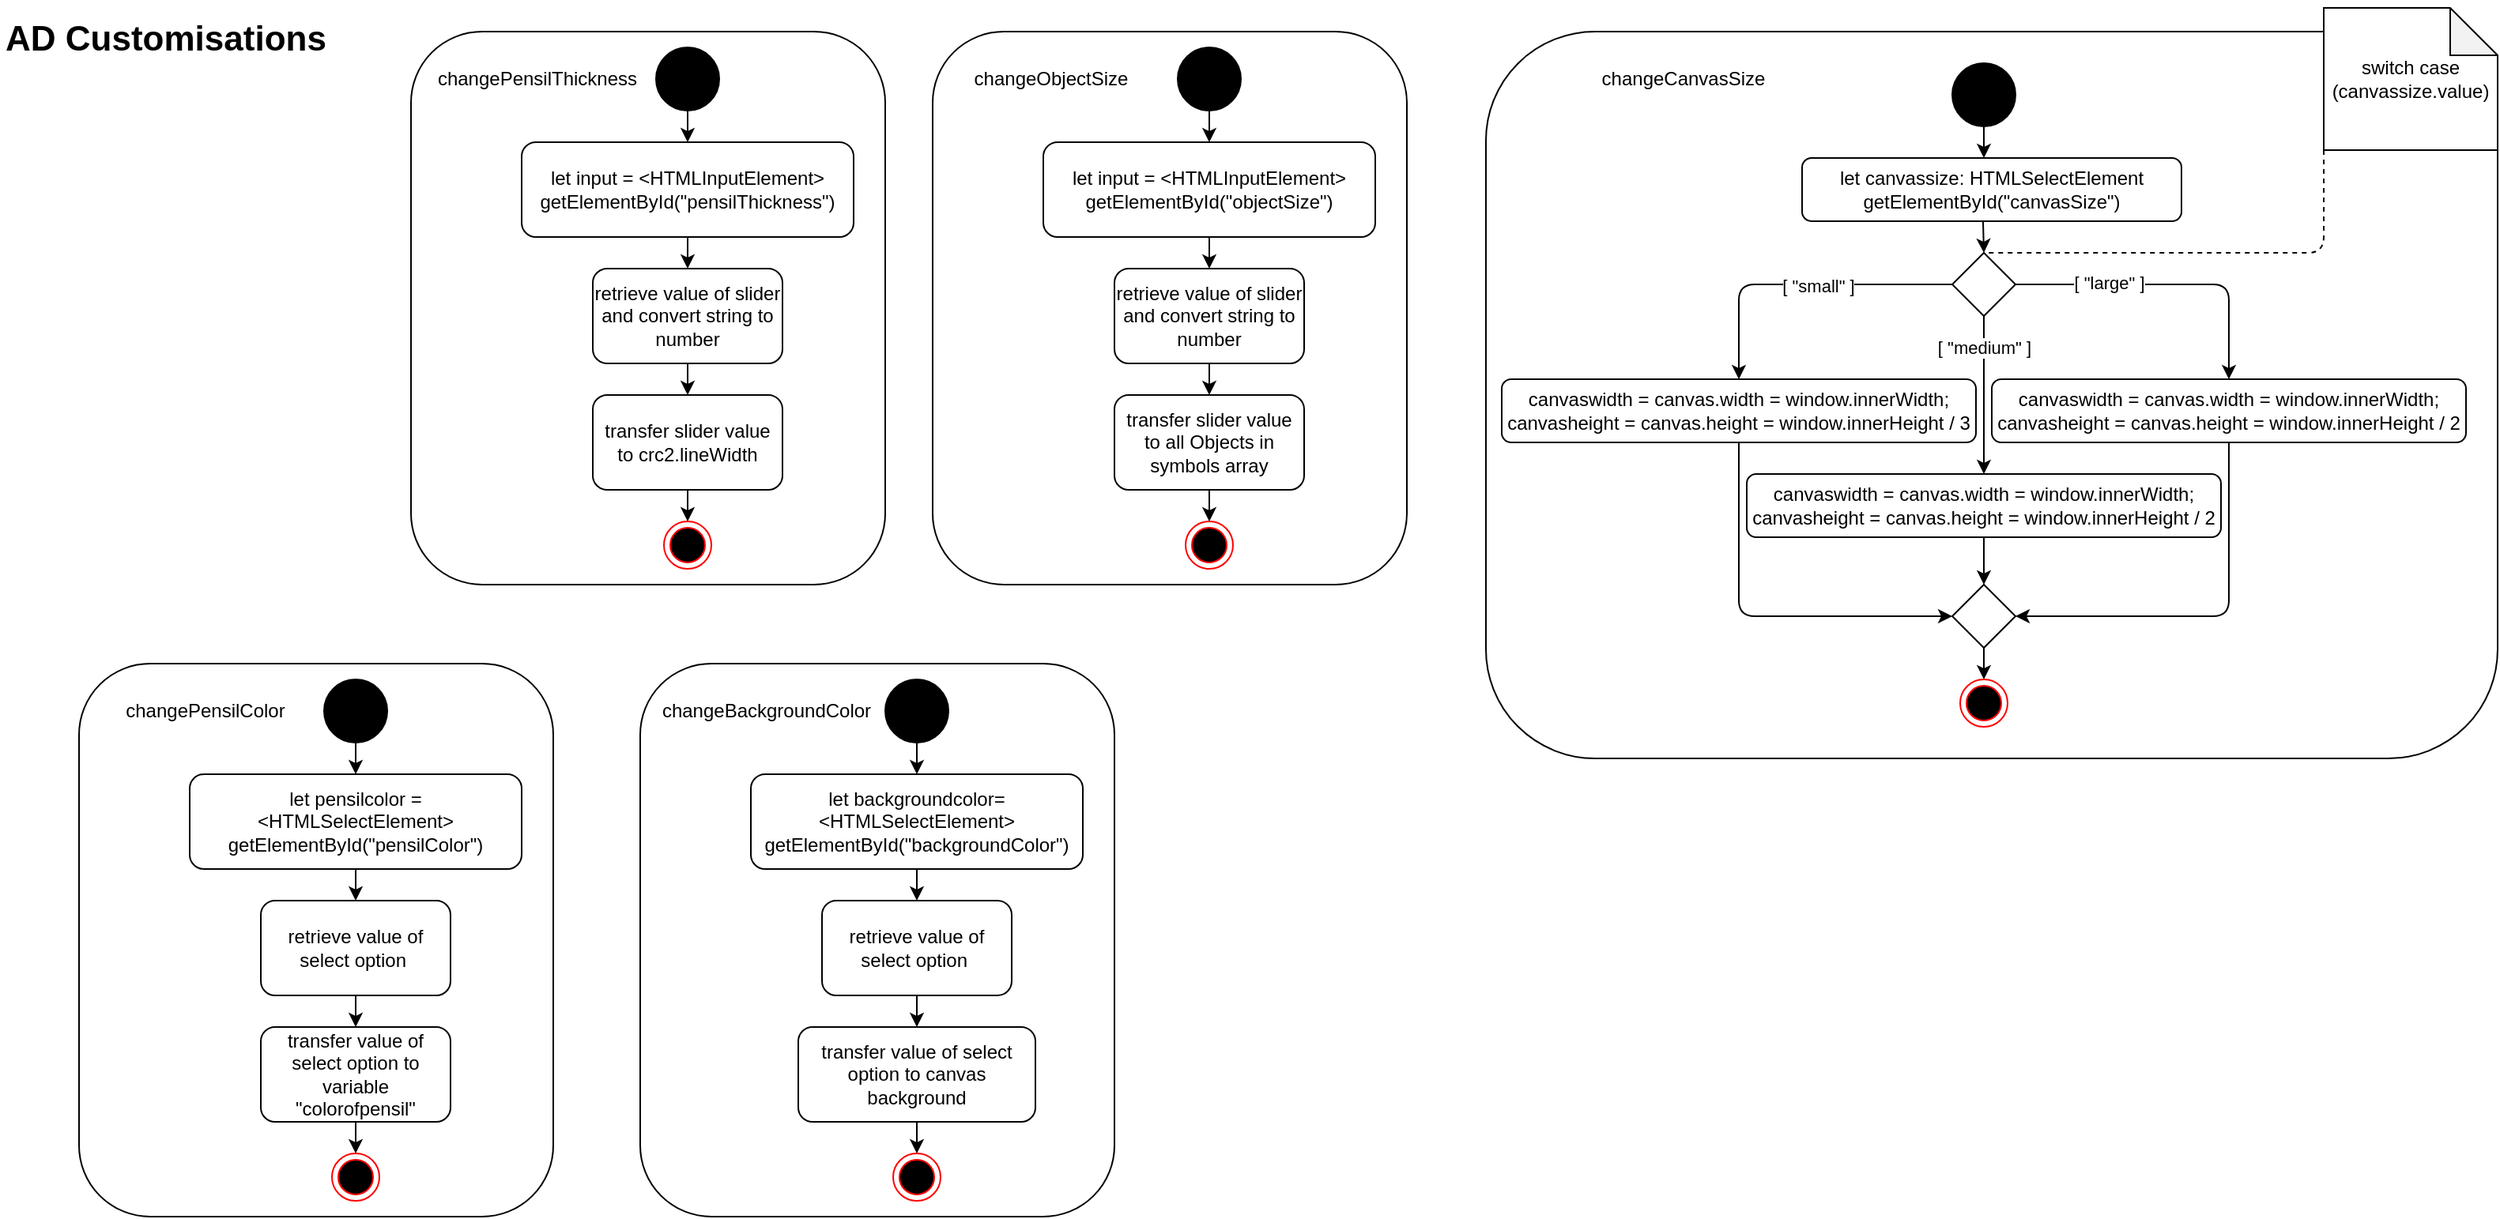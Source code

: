 <mxfile version="13.5.7" type="device"><diagram id="Ch-KCGrjb3Lma6nNknNP" name="Page-1"><mxGraphModel dx="1185" dy="685" grid="1" gridSize="10" guides="1" tooltips="1" connect="1" arrows="1" fold="1" page="1" pageScale="1" pageWidth="1600" pageHeight="900" math="0" shadow="0"><root><mxCell id="0"/><mxCell id="1" parent="0"/><mxCell id="ldK-Bd2dEv676gj8a0_6-1" value="&lt;font style=&quot;font-size: 22px&quot;&gt;&lt;b&gt;AD Customisations&lt;/b&gt;&lt;/font&gt;" style="text;html=1;strokeColor=none;fillColor=none;align=center;verticalAlign=middle;whiteSpace=wrap;rounded=0;" vertex="1" parent="1"><mxGeometry x="10" y="10" width="210" height="50" as="geometry"/></mxCell><mxCell id="ldK-Bd2dEv676gj8a0_6-2" value="" style="rounded=1;whiteSpace=wrap;html=1;" vertex="1" parent="1"><mxGeometry x="270" y="30" width="300" height="350" as="geometry"/></mxCell><mxCell id="ldK-Bd2dEv676gj8a0_6-4" value="" style="ellipse;whiteSpace=wrap;html=1;aspect=fixed;fillColor=#000000;" vertex="1" parent="1"><mxGeometry x="425" y="40" width="40" height="40" as="geometry"/></mxCell><mxCell id="ldK-Bd2dEv676gj8a0_6-5" value="let input = &amp;lt;HTMLInputElement&amp;gt;&lt;br&gt;getElementById(&quot;pensilThickness&quot;)" style="rounded=1;whiteSpace=wrap;html=1;fillColor=#FFFFFF;" vertex="1" parent="1"><mxGeometry x="340" y="100" width="210" height="60" as="geometry"/></mxCell><mxCell id="ldK-Bd2dEv676gj8a0_6-6" value="" style="endArrow=classic;html=1;entryX=0.5;entryY=0;entryDx=0;entryDy=0;exitX=0.5;exitY=1;exitDx=0;exitDy=0;" edge="1" parent="1" source="ldK-Bd2dEv676gj8a0_6-4" target="ldK-Bd2dEv676gj8a0_6-5"><mxGeometry width="50" height="50" relative="1" as="geometry"><mxPoint x="620" y="460" as="sourcePoint"/><mxPoint x="670" y="410" as="targetPoint"/></mxGeometry></mxCell><mxCell id="ldK-Bd2dEv676gj8a0_6-7" value="retrieve value of slider and convert string to number" style="rounded=1;whiteSpace=wrap;html=1;fillColor=#FFFFFF;" vertex="1" parent="1"><mxGeometry x="385" y="180" width="120" height="60" as="geometry"/></mxCell><mxCell id="ldK-Bd2dEv676gj8a0_6-8" value="" style="endArrow=classic;html=1;entryX=0.5;entryY=0;entryDx=0;entryDy=0;exitX=0.5;exitY=1;exitDx=0;exitDy=0;" edge="1" parent="1" source="ldK-Bd2dEv676gj8a0_6-5" target="ldK-Bd2dEv676gj8a0_6-7"><mxGeometry width="50" height="50" relative="1" as="geometry"><mxPoint x="450" y="300" as="sourcePoint"/><mxPoint x="500" y="250" as="targetPoint"/></mxGeometry></mxCell><mxCell id="ldK-Bd2dEv676gj8a0_6-9" value="transfer slider value to crc2.lineWidth" style="rounded=1;whiteSpace=wrap;html=1;fillColor=#FFFFFF;" vertex="1" parent="1"><mxGeometry x="385" y="260" width="120" height="60" as="geometry"/></mxCell><mxCell id="ldK-Bd2dEv676gj8a0_6-10" value="" style="endArrow=classic;html=1;entryX=0.5;entryY=0;entryDx=0;entryDy=0;exitX=0.5;exitY=1;exitDx=0;exitDy=0;" edge="1" parent="1" source="ldK-Bd2dEv676gj8a0_6-7" target="ldK-Bd2dEv676gj8a0_6-9"><mxGeometry width="50" height="50" relative="1" as="geometry"><mxPoint x="450" y="300" as="sourcePoint"/><mxPoint x="500" y="250" as="targetPoint"/></mxGeometry></mxCell><mxCell id="ldK-Bd2dEv676gj8a0_6-11" value="" style="ellipse;html=1;shape=endState;fillColor=#000000;strokeColor=#ff0000;" vertex="1" parent="1"><mxGeometry x="430" y="340" width="30" height="30" as="geometry"/></mxCell><mxCell id="ldK-Bd2dEv676gj8a0_6-12" value="" style="endArrow=classic;html=1;entryX=0.5;entryY=0;entryDx=0;entryDy=0;exitX=0.5;exitY=1;exitDx=0;exitDy=0;" edge="1" parent="1" source="ldK-Bd2dEv676gj8a0_6-9" target="ldK-Bd2dEv676gj8a0_6-11"><mxGeometry width="50" height="50" relative="1" as="geometry"><mxPoint x="450" y="320" as="sourcePoint"/><mxPoint x="500" y="250" as="targetPoint"/></mxGeometry></mxCell><mxCell id="ldK-Bd2dEv676gj8a0_6-13" value="changePensilThickness" style="text;html=1;strokeColor=none;fillColor=none;align=center;verticalAlign=middle;whiteSpace=wrap;rounded=0;" vertex="1" parent="1"><mxGeometry x="275" y="50" width="150" height="20" as="geometry"/></mxCell><mxCell id="ldK-Bd2dEv676gj8a0_6-14" value="" style="rounded=1;whiteSpace=wrap;html=1;" vertex="1" parent="1"><mxGeometry x="600" y="30" width="300" height="350" as="geometry"/></mxCell><mxCell id="ldK-Bd2dEv676gj8a0_6-15" value="" style="ellipse;whiteSpace=wrap;html=1;aspect=fixed;fillColor=#000000;" vertex="1" parent="1"><mxGeometry x="755" y="40" width="40" height="40" as="geometry"/></mxCell><mxCell id="ldK-Bd2dEv676gj8a0_6-16" value="let input = &amp;lt;HTMLInputElement&amp;gt;&lt;br&gt;getElementById(&quot;objectSize&quot;)" style="rounded=1;whiteSpace=wrap;html=1;fillColor=#FFFFFF;" vertex="1" parent="1"><mxGeometry x="670" y="100" width="210" height="60" as="geometry"/></mxCell><mxCell id="ldK-Bd2dEv676gj8a0_6-17" value="" style="endArrow=classic;html=1;entryX=0.5;entryY=0;entryDx=0;entryDy=0;exitX=0.5;exitY=1;exitDx=0;exitDy=0;" edge="1" parent="1" source="ldK-Bd2dEv676gj8a0_6-15" target="ldK-Bd2dEv676gj8a0_6-16"><mxGeometry width="50" height="50" relative="1" as="geometry"><mxPoint x="950" y="460" as="sourcePoint"/><mxPoint x="1000" y="410" as="targetPoint"/></mxGeometry></mxCell><mxCell id="ldK-Bd2dEv676gj8a0_6-18" value="retrieve value of slider and convert string to number" style="rounded=1;whiteSpace=wrap;html=1;fillColor=#FFFFFF;" vertex="1" parent="1"><mxGeometry x="715" y="180" width="120" height="60" as="geometry"/></mxCell><mxCell id="ldK-Bd2dEv676gj8a0_6-19" value="" style="endArrow=classic;html=1;entryX=0.5;entryY=0;entryDx=0;entryDy=0;exitX=0.5;exitY=1;exitDx=0;exitDy=0;" edge="1" parent="1" source="ldK-Bd2dEv676gj8a0_6-16" target="ldK-Bd2dEv676gj8a0_6-18"><mxGeometry width="50" height="50" relative="1" as="geometry"><mxPoint x="780" y="300" as="sourcePoint"/><mxPoint x="830" y="250" as="targetPoint"/></mxGeometry></mxCell><mxCell id="ldK-Bd2dEv676gj8a0_6-20" value="transfer slider value to all Objects in symbols array" style="rounded=1;whiteSpace=wrap;html=1;fillColor=#FFFFFF;" vertex="1" parent="1"><mxGeometry x="715" y="260" width="120" height="60" as="geometry"/></mxCell><mxCell id="ldK-Bd2dEv676gj8a0_6-21" value="" style="endArrow=classic;html=1;entryX=0.5;entryY=0;entryDx=0;entryDy=0;exitX=0.5;exitY=1;exitDx=0;exitDy=0;" edge="1" parent="1" source="ldK-Bd2dEv676gj8a0_6-18" target="ldK-Bd2dEv676gj8a0_6-20"><mxGeometry width="50" height="50" relative="1" as="geometry"><mxPoint x="780" y="300" as="sourcePoint"/><mxPoint x="830" y="250" as="targetPoint"/></mxGeometry></mxCell><mxCell id="ldK-Bd2dEv676gj8a0_6-22" value="" style="ellipse;html=1;shape=endState;fillColor=#000000;strokeColor=#ff0000;" vertex="1" parent="1"><mxGeometry x="760" y="340" width="30" height="30" as="geometry"/></mxCell><mxCell id="ldK-Bd2dEv676gj8a0_6-23" value="" style="endArrow=classic;html=1;entryX=0.5;entryY=0;entryDx=0;entryDy=0;exitX=0.5;exitY=1;exitDx=0;exitDy=0;" edge="1" parent="1" source="ldK-Bd2dEv676gj8a0_6-20" target="ldK-Bd2dEv676gj8a0_6-22"><mxGeometry width="50" height="50" relative="1" as="geometry"><mxPoint x="780" y="320" as="sourcePoint"/><mxPoint x="830" y="250" as="targetPoint"/></mxGeometry></mxCell><mxCell id="ldK-Bd2dEv676gj8a0_6-24" value="changeObjectSize" style="text;html=1;strokeColor=none;fillColor=none;align=center;verticalAlign=middle;whiteSpace=wrap;rounded=0;" vertex="1" parent="1"><mxGeometry x="600" y="50" width="150" height="20" as="geometry"/></mxCell><mxCell id="ldK-Bd2dEv676gj8a0_6-25" value="" style="rounded=1;whiteSpace=wrap;html=1;fillColor=#FFFFFF;" vertex="1" parent="1"><mxGeometry x="950" y="30" width="640" height="460" as="geometry"/></mxCell><mxCell id="ldK-Bd2dEv676gj8a0_6-26" value="changeCanvasSize" style="text;html=1;strokeColor=none;fillColor=none;align=center;verticalAlign=middle;whiteSpace=wrap;rounded=0;" vertex="1" parent="1"><mxGeometry x="1020" y="50" width="110" height="20" as="geometry"/></mxCell><mxCell id="ldK-Bd2dEv676gj8a0_6-27" value="" style="ellipse;whiteSpace=wrap;html=1;aspect=fixed;fillColor=#000000;" vertex="1" parent="1"><mxGeometry x="1245" y="50" width="40" height="40" as="geometry"/></mxCell><mxCell id="ldK-Bd2dEv676gj8a0_6-28" value="" style="endArrow=classic;html=1;entryX=0.5;entryY=0;entryDx=0;entryDy=0;exitX=0.5;exitY=1;exitDx=0;exitDy=0;" edge="1" parent="1" source="ldK-Bd2dEv676gj8a0_6-27"><mxGeometry width="50" height="50" relative="1" as="geometry"><mxPoint x="1440" y="470" as="sourcePoint"/><mxPoint x="1265" y="110" as="targetPoint"/></mxGeometry></mxCell><mxCell id="ldK-Bd2dEv676gj8a0_6-29" value="let canvassize: HTMLSelectElement&lt;br&gt;getElementById(&quot;canvasSize&quot;)" style="rounded=1;whiteSpace=wrap;html=1;fillColor=#FFFFFF;" vertex="1" parent="1"><mxGeometry x="1150" y="110" width="240" height="40" as="geometry"/></mxCell><mxCell id="ldK-Bd2dEv676gj8a0_6-30" value="" style="rhombus;whiteSpace=wrap;html=1;fillColor=#FFFFFF;" vertex="1" parent="1"><mxGeometry x="1245" y="170" width="40" height="40" as="geometry"/></mxCell><mxCell id="ldK-Bd2dEv676gj8a0_6-31" value="" style="endArrow=classic;html=1;entryX=0.5;entryY=0;entryDx=0;entryDy=0;exitX=0.477;exitY=0.99;exitDx=0;exitDy=0;exitPerimeter=0;" edge="1" parent="1" source="ldK-Bd2dEv676gj8a0_6-29" target="ldK-Bd2dEv676gj8a0_6-30"><mxGeometry width="50" height="50" relative="1" as="geometry"><mxPoint x="1260" y="270" as="sourcePoint"/><mxPoint x="1310" y="220" as="targetPoint"/></mxGeometry></mxCell><mxCell id="ldK-Bd2dEv676gj8a0_6-32" value="switch case (canvassize.value)" style="shape=note;whiteSpace=wrap;html=1;backgroundOutline=1;darkOpacity=0.05;fillColor=#FFFFFF;rotation=0;" vertex="1" parent="1"><mxGeometry x="1480" y="15" width="110" height="90" as="geometry"/></mxCell><mxCell id="ldK-Bd2dEv676gj8a0_6-33" value="" style="endArrow=none;dashed=1;html=1;entryX=0.5;entryY=0;entryDx=0;entryDy=0;exitX=0;exitY=1;exitDx=0;exitDy=0;exitPerimeter=0;" edge="1" parent="1" source="ldK-Bd2dEv676gj8a0_6-32" target="ldK-Bd2dEv676gj8a0_6-30"><mxGeometry width="50" height="50" relative="1" as="geometry"><mxPoint x="1160" y="240" as="sourcePoint"/><mxPoint x="1210" y="190" as="targetPoint"/><Array as="points"><mxPoint x="1480" y="170"/></Array></mxGeometry></mxCell><mxCell id="ldK-Bd2dEv676gj8a0_6-34" value="&lt;div&gt;canvaswidth = canvas.width = window.innerWidth;&lt;/div&gt;&lt;div&gt;canvasheight = canvas.height = window.innerHeight / 3&lt;/div&gt;" style="rounded=1;whiteSpace=wrap;html=1;fillColor=#FFFFFF;" vertex="1" parent="1"><mxGeometry x="960" y="250" width="300" height="40" as="geometry"/></mxCell><mxCell id="ldK-Bd2dEv676gj8a0_6-35" value="" style="endArrow=classic;html=1;entryX=0.5;entryY=0;entryDx=0;entryDy=0;exitX=0;exitY=0.5;exitDx=0;exitDy=0;" edge="1" parent="1" source="ldK-Bd2dEv676gj8a0_6-30" target="ldK-Bd2dEv676gj8a0_6-34"><mxGeometry width="50" height="50" relative="1" as="geometry"><mxPoint x="1200" y="340" as="sourcePoint"/><mxPoint x="1250" y="290" as="targetPoint"/><Array as="points"><mxPoint x="1110" y="190"/></Array></mxGeometry></mxCell><mxCell id="ldK-Bd2dEv676gj8a0_6-36" value="[ &quot;small&quot; ]" style="edgeLabel;html=1;align=center;verticalAlign=middle;resizable=0;points=[];" vertex="1" connectable="0" parent="ldK-Bd2dEv676gj8a0_6-35"><mxGeometry x="-0.128" y="1" relative="1" as="geometry"><mxPoint as="offset"/></mxGeometry></mxCell><mxCell id="ldK-Bd2dEv676gj8a0_6-37" value="&lt;div&gt;canvaswidth = canvas.width = window.innerWidth;&lt;/div&gt;&lt;div&gt;canvasheight = canvas.height = window.innerHeight / 2&lt;/div&gt;" style="rounded=1;whiteSpace=wrap;html=1;fillColor=#FFFFFF;" vertex="1" parent="1"><mxGeometry x="1115" y="310" width="300" height="40" as="geometry"/></mxCell><mxCell id="ldK-Bd2dEv676gj8a0_6-38" value="" style="endArrow=classic;html=1;entryX=0.5;entryY=0;entryDx=0;entryDy=0;exitX=0.5;exitY=1;exitDx=0;exitDy=0;" edge="1" parent="1" source="ldK-Bd2dEv676gj8a0_6-30" target="ldK-Bd2dEv676gj8a0_6-37"><mxGeometry width="50" height="50" relative="1" as="geometry"><mxPoint x="1200" y="340" as="sourcePoint"/><mxPoint x="1250" y="290" as="targetPoint"/></mxGeometry></mxCell><mxCell id="ldK-Bd2dEv676gj8a0_6-39" value="[ &quot;medium&quot; ]" style="edgeLabel;html=1;align=center;verticalAlign=middle;resizable=0;points=[];" vertex="1" connectable="0" parent="ldK-Bd2dEv676gj8a0_6-38"><mxGeometry x="-0.39" relative="1" as="geometry"><mxPoint y="-10.83" as="offset"/></mxGeometry></mxCell><mxCell id="ldK-Bd2dEv676gj8a0_6-40" value="&lt;div&gt;canvaswidth = canvas.width = window.innerWidth;&lt;/div&gt;&lt;div&gt;canvasheight = canvas.height = window.innerHeight / 2&lt;/div&gt;" style="rounded=1;whiteSpace=wrap;html=1;fillColor=#FFFFFF;" vertex="1" parent="1"><mxGeometry x="1270" y="250" width="300" height="40" as="geometry"/></mxCell><mxCell id="ldK-Bd2dEv676gj8a0_6-41" value="" style="endArrow=classic;html=1;entryX=0.5;entryY=0;entryDx=0;entryDy=0;exitX=1;exitY=0.5;exitDx=0;exitDy=0;" edge="1" parent="1" source="ldK-Bd2dEv676gj8a0_6-30" target="ldK-Bd2dEv676gj8a0_6-40"><mxGeometry width="50" height="50" relative="1" as="geometry"><mxPoint x="1200" y="340" as="sourcePoint"/><mxPoint x="1250" y="290" as="targetPoint"/><Array as="points"><mxPoint x="1420" y="190"/></Array></mxGeometry></mxCell><mxCell id="ldK-Bd2dEv676gj8a0_6-42" value="[ &quot;large&quot; ]" style="edgeLabel;html=1;align=center;verticalAlign=middle;resizable=0;points=[];" vertex="1" connectable="0" parent="ldK-Bd2dEv676gj8a0_6-41"><mxGeometry x="-0.402" y="1" relative="1" as="geometry"><mxPoint as="offset"/></mxGeometry></mxCell><mxCell id="ldK-Bd2dEv676gj8a0_6-44" value="" style="rhombus;whiteSpace=wrap;html=1;fillColor=#FFFFFF;" vertex="1" parent="1"><mxGeometry x="1245" y="380" width="40" height="40" as="geometry"/></mxCell><mxCell id="ldK-Bd2dEv676gj8a0_6-45" value="" style="endArrow=classic;html=1;entryX=0;entryY=0.5;entryDx=0;entryDy=0;exitX=0.5;exitY=1;exitDx=0;exitDy=0;" edge="1" parent="1" source="ldK-Bd2dEv676gj8a0_6-34" target="ldK-Bd2dEv676gj8a0_6-44"><mxGeometry width="50" height="50" relative="1" as="geometry"><mxPoint x="1200" y="340" as="sourcePoint"/><mxPoint x="1250" y="290" as="targetPoint"/><Array as="points"><mxPoint x="1110" y="400"/></Array></mxGeometry></mxCell><mxCell id="ldK-Bd2dEv676gj8a0_6-46" value="" style="endArrow=classic;html=1;entryX=0.5;entryY=0;entryDx=0;entryDy=0;exitX=0.5;exitY=1;exitDx=0;exitDy=0;" edge="1" parent="1" source="ldK-Bd2dEv676gj8a0_6-37" target="ldK-Bd2dEv676gj8a0_6-44"><mxGeometry width="50" height="50" relative="1" as="geometry"><mxPoint x="1200" y="340" as="sourcePoint"/><mxPoint x="1250" y="290" as="targetPoint"/></mxGeometry></mxCell><mxCell id="ldK-Bd2dEv676gj8a0_6-47" value="" style="endArrow=classic;html=1;entryX=1;entryY=0.5;entryDx=0;entryDy=0;exitX=0.5;exitY=1;exitDx=0;exitDy=0;" edge="1" parent="1" source="ldK-Bd2dEv676gj8a0_6-40" target="ldK-Bd2dEv676gj8a0_6-44"><mxGeometry width="50" height="50" relative="1" as="geometry"><mxPoint x="1200" y="340" as="sourcePoint"/><mxPoint x="1250" y="290" as="targetPoint"/><Array as="points"><mxPoint x="1420" y="400"/></Array></mxGeometry></mxCell><mxCell id="ldK-Bd2dEv676gj8a0_6-48" value="" style="endArrow=classic;html=1;exitX=0.5;exitY=1;exitDx=0;exitDy=0;" edge="1" parent="1" source="ldK-Bd2dEv676gj8a0_6-44" target="ldK-Bd2dEv676gj8a0_6-49"><mxGeometry width="50" height="50" relative="1" as="geometry"><mxPoint x="1200" y="340" as="sourcePoint"/><mxPoint x="1250" y="290" as="targetPoint"/></mxGeometry></mxCell><mxCell id="ldK-Bd2dEv676gj8a0_6-49" value="" style="ellipse;html=1;shape=endState;fillColor=#000000;strokeColor=#ff0000;" vertex="1" parent="1"><mxGeometry x="1250" y="440.0" width="30" height="30" as="geometry"/></mxCell><mxCell id="ldK-Bd2dEv676gj8a0_6-51" value="" style="rounded=1;whiteSpace=wrap;html=1;" vertex="1" parent="1"><mxGeometry x="60" y="430" width="300" height="350" as="geometry"/></mxCell><mxCell id="ldK-Bd2dEv676gj8a0_6-52" value="" style="ellipse;whiteSpace=wrap;html=1;aspect=fixed;fillColor=#000000;" vertex="1" parent="1"><mxGeometry x="215" y="440" width="40" height="40" as="geometry"/></mxCell><mxCell id="ldK-Bd2dEv676gj8a0_6-53" value="let pensilcolor = &amp;lt;HTMLSelectElement&amp;gt;&lt;br&gt;getElementById(&quot;pensilColor&quot;)" style="rounded=1;whiteSpace=wrap;html=1;fillColor=#FFFFFF;" vertex="1" parent="1"><mxGeometry x="130" y="500" width="210" height="60" as="geometry"/></mxCell><mxCell id="ldK-Bd2dEv676gj8a0_6-54" value="" style="endArrow=classic;html=1;entryX=0.5;entryY=0;entryDx=0;entryDy=0;exitX=0.5;exitY=1;exitDx=0;exitDy=0;" edge="1" parent="1" source="ldK-Bd2dEv676gj8a0_6-52" target="ldK-Bd2dEv676gj8a0_6-53"><mxGeometry width="50" height="50" relative="1" as="geometry"><mxPoint x="410" y="860" as="sourcePoint"/><mxPoint x="460" y="810" as="targetPoint"/></mxGeometry></mxCell><mxCell id="ldK-Bd2dEv676gj8a0_6-55" value="retrieve value of select option&amp;nbsp;" style="rounded=1;whiteSpace=wrap;html=1;fillColor=#FFFFFF;" vertex="1" parent="1"><mxGeometry x="175" y="580" width="120" height="60" as="geometry"/></mxCell><mxCell id="ldK-Bd2dEv676gj8a0_6-56" value="" style="endArrow=classic;html=1;entryX=0.5;entryY=0;entryDx=0;entryDy=0;exitX=0.5;exitY=1;exitDx=0;exitDy=0;" edge="1" parent="1" source="ldK-Bd2dEv676gj8a0_6-53" target="ldK-Bd2dEv676gj8a0_6-55"><mxGeometry width="50" height="50" relative="1" as="geometry"><mxPoint x="240" y="700" as="sourcePoint"/><mxPoint x="290" y="650" as="targetPoint"/></mxGeometry></mxCell><mxCell id="ldK-Bd2dEv676gj8a0_6-57" value="transfer value of select option to variable &quot;colorofpensil&quot;" style="rounded=1;whiteSpace=wrap;html=1;fillColor=#FFFFFF;" vertex="1" parent="1"><mxGeometry x="175" y="660" width="120" height="60" as="geometry"/></mxCell><mxCell id="ldK-Bd2dEv676gj8a0_6-58" value="" style="endArrow=classic;html=1;entryX=0.5;entryY=0;entryDx=0;entryDy=0;exitX=0.5;exitY=1;exitDx=0;exitDy=0;" edge="1" parent="1" source="ldK-Bd2dEv676gj8a0_6-55" target="ldK-Bd2dEv676gj8a0_6-57"><mxGeometry width="50" height="50" relative="1" as="geometry"><mxPoint x="240" y="700" as="sourcePoint"/><mxPoint x="290" y="650" as="targetPoint"/></mxGeometry></mxCell><mxCell id="ldK-Bd2dEv676gj8a0_6-59" value="" style="ellipse;html=1;shape=endState;fillColor=#000000;strokeColor=#ff0000;" vertex="1" parent="1"><mxGeometry x="220" y="740" width="30" height="30" as="geometry"/></mxCell><mxCell id="ldK-Bd2dEv676gj8a0_6-60" value="" style="endArrow=classic;html=1;entryX=0.5;entryY=0;entryDx=0;entryDy=0;exitX=0.5;exitY=1;exitDx=0;exitDy=0;" edge="1" parent="1" source="ldK-Bd2dEv676gj8a0_6-57" target="ldK-Bd2dEv676gj8a0_6-59"><mxGeometry width="50" height="50" relative="1" as="geometry"><mxPoint x="240" y="720" as="sourcePoint"/><mxPoint x="290" y="650" as="targetPoint"/></mxGeometry></mxCell><mxCell id="ldK-Bd2dEv676gj8a0_6-61" value="changePensilColor" style="text;html=1;strokeColor=none;fillColor=none;align=center;verticalAlign=middle;whiteSpace=wrap;rounded=0;" vertex="1" parent="1"><mxGeometry x="65" y="450" width="150" height="20" as="geometry"/></mxCell><mxCell id="ldK-Bd2dEv676gj8a0_6-62" value="" style="rounded=1;whiteSpace=wrap;html=1;" vertex="1" parent="1"><mxGeometry x="415" y="430" width="300" height="350" as="geometry"/></mxCell><mxCell id="ldK-Bd2dEv676gj8a0_6-63" value="" style="ellipse;whiteSpace=wrap;html=1;aspect=fixed;fillColor=#000000;" vertex="1" parent="1"><mxGeometry x="570" y="440" width="40" height="40" as="geometry"/></mxCell><mxCell id="ldK-Bd2dEv676gj8a0_6-64" value="let backgroundcolor= &amp;lt;HTMLSelectElement&amp;gt;&lt;br&gt;getElementById(&quot;backgroundColor&quot;)" style="rounded=1;whiteSpace=wrap;html=1;fillColor=#FFFFFF;" vertex="1" parent="1"><mxGeometry x="485" y="500" width="210" height="60" as="geometry"/></mxCell><mxCell id="ldK-Bd2dEv676gj8a0_6-65" value="" style="endArrow=classic;html=1;entryX=0.5;entryY=0;entryDx=0;entryDy=0;exitX=0.5;exitY=1;exitDx=0;exitDy=0;" edge="1" parent="1" source="ldK-Bd2dEv676gj8a0_6-63" target="ldK-Bd2dEv676gj8a0_6-64"><mxGeometry width="50" height="50" relative="1" as="geometry"><mxPoint x="765" y="860" as="sourcePoint"/><mxPoint x="815" y="810" as="targetPoint"/></mxGeometry></mxCell><mxCell id="ldK-Bd2dEv676gj8a0_6-66" value="retrieve value of select option&amp;nbsp;" style="rounded=1;whiteSpace=wrap;html=1;fillColor=#FFFFFF;" vertex="1" parent="1"><mxGeometry x="530" y="580" width="120" height="60" as="geometry"/></mxCell><mxCell id="ldK-Bd2dEv676gj8a0_6-67" value="" style="endArrow=classic;html=1;entryX=0.5;entryY=0;entryDx=0;entryDy=0;exitX=0.5;exitY=1;exitDx=0;exitDy=0;" edge="1" parent="1" source="ldK-Bd2dEv676gj8a0_6-64" target="ldK-Bd2dEv676gj8a0_6-66"><mxGeometry width="50" height="50" relative="1" as="geometry"><mxPoint x="595" y="700" as="sourcePoint"/><mxPoint x="645" y="650" as="targetPoint"/></mxGeometry></mxCell><mxCell id="ldK-Bd2dEv676gj8a0_6-68" value="transfer value of select option to canvas background" style="rounded=1;whiteSpace=wrap;html=1;fillColor=#FFFFFF;" vertex="1" parent="1"><mxGeometry x="515" y="660" width="150" height="60" as="geometry"/></mxCell><mxCell id="ldK-Bd2dEv676gj8a0_6-69" value="" style="endArrow=classic;html=1;entryX=0.5;entryY=0;entryDx=0;entryDy=0;exitX=0.5;exitY=1;exitDx=0;exitDy=0;" edge="1" parent="1" source="ldK-Bd2dEv676gj8a0_6-66" target="ldK-Bd2dEv676gj8a0_6-68"><mxGeometry width="50" height="50" relative="1" as="geometry"><mxPoint x="595" y="700" as="sourcePoint"/><mxPoint x="645" y="650" as="targetPoint"/></mxGeometry></mxCell><mxCell id="ldK-Bd2dEv676gj8a0_6-70" value="" style="ellipse;html=1;shape=endState;fillColor=#000000;strokeColor=#ff0000;" vertex="1" parent="1"><mxGeometry x="575" y="740" width="30" height="30" as="geometry"/></mxCell><mxCell id="ldK-Bd2dEv676gj8a0_6-71" value="" style="endArrow=classic;html=1;entryX=0.5;entryY=0;entryDx=0;entryDy=0;exitX=0.5;exitY=1;exitDx=0;exitDy=0;" edge="1" parent="1" source="ldK-Bd2dEv676gj8a0_6-68" target="ldK-Bd2dEv676gj8a0_6-70"><mxGeometry width="50" height="50" relative="1" as="geometry"><mxPoint x="595" y="720" as="sourcePoint"/><mxPoint x="645" y="650" as="targetPoint"/></mxGeometry></mxCell><mxCell id="ldK-Bd2dEv676gj8a0_6-72" value="changeBackgroundColor" style="text;html=1;strokeColor=none;fillColor=none;align=center;verticalAlign=middle;whiteSpace=wrap;rounded=0;" vertex="1" parent="1"><mxGeometry x="420" y="450" width="150" height="20" as="geometry"/></mxCell></root></mxGraphModel></diagram></mxfile>